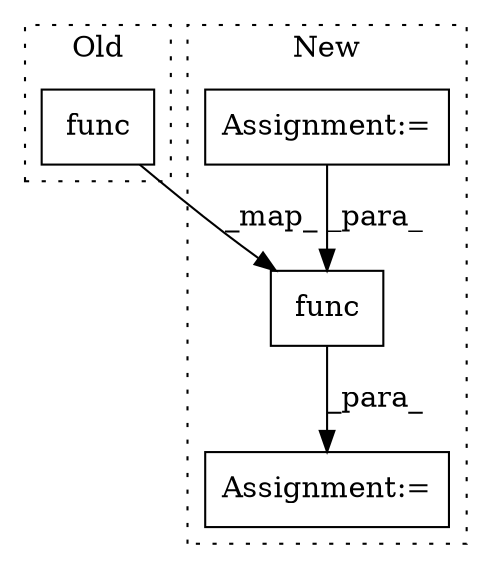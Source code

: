 digraph G {
subgraph cluster0 {
1 [label="func" a="32" s="4837,4860" l="5,1" shape="box"];
label = "Old";
style="dotted";
}
subgraph cluster1 {
2 [label="func" a="32" s="4961,4982" l="5,1" shape="box"];
3 [label="Assignment:=" a="7" s="5289" l="1" shape="box"];
4 [label="Assignment:=" a="7" s="4853" l="1" shape="box"];
label = "New";
style="dotted";
}
1 -> 2 [label="_map_"];
2 -> 3 [label="_para_"];
4 -> 2 [label="_para_"];
}